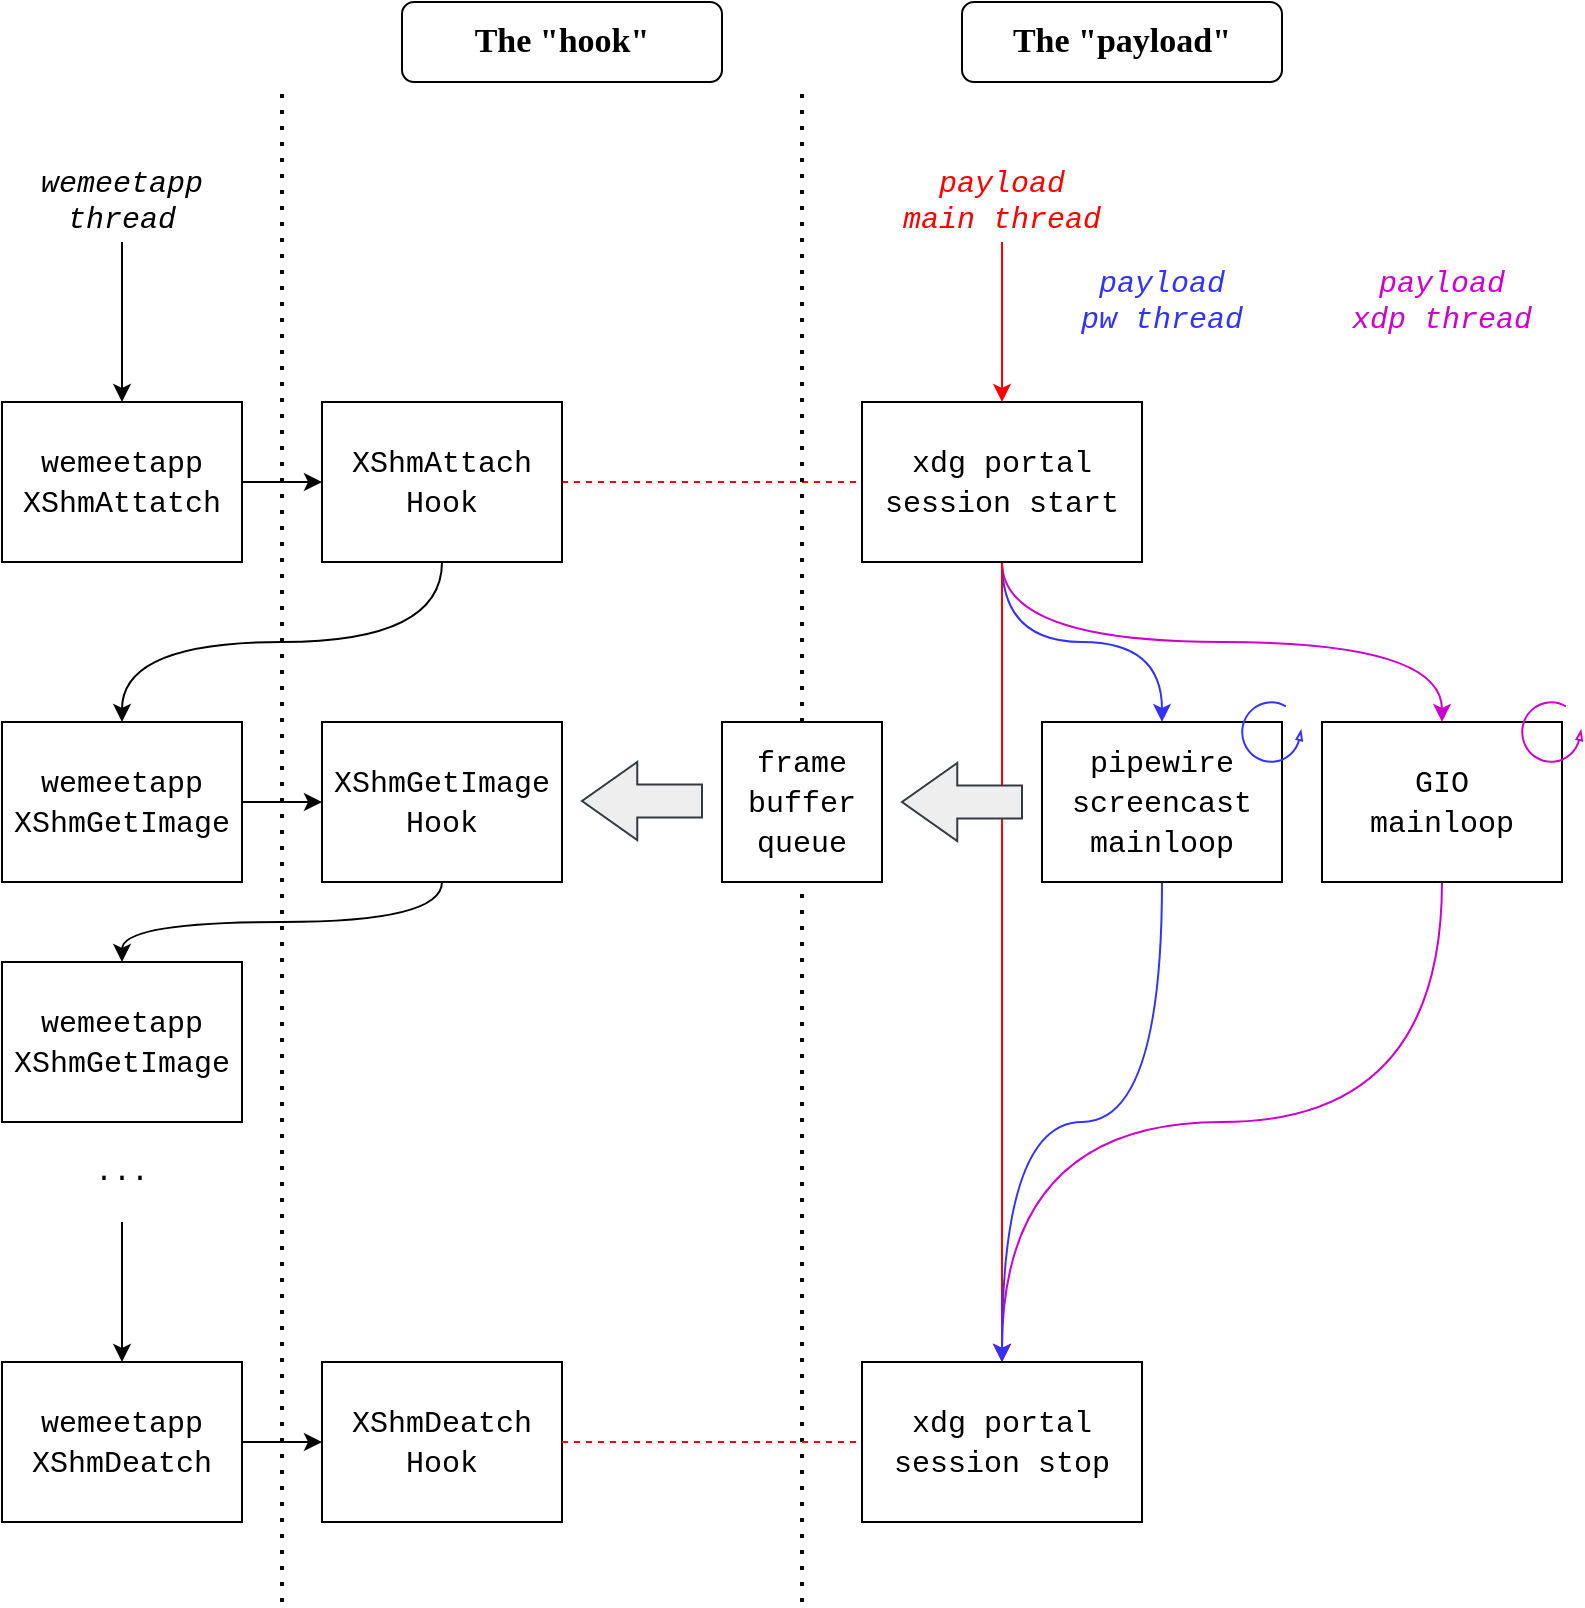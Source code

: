 <mxfile version="24.7.17">
  <diagram id="QxI6x2kkWF_3HJUFSAka" name="Page-1">
    <mxGraphModel dx="2072" dy="1189" grid="1" gridSize="10" guides="1" tooltips="1" connect="1" arrows="1" fold="1" page="1" pageScale="1" pageWidth="850" pageHeight="1100" math="0" shadow="0">
      <root>
        <mxCell id="0" />
        <mxCell id="1" parent="0" />
        <mxCell id="15" style="edgeStyle=none;html=1;exitX=1;exitY=0.5;exitDx=0;exitDy=0;entryX=0;entryY=0.5;entryDx=0;entryDy=0;fontFamily=Courier New;fontSize=15;" parent="1" source="2" target="14" edge="1">
          <mxGeometry relative="1" as="geometry" />
        </mxCell>
        <mxCell id="2" value="&lt;font style=&quot;font-size: 15px;&quot;&gt;&lt;font face=&quot;Courier New&quot; style=&quot;font-size: 15px;&quot;&gt;wemeetapp&lt;br style=&quot;font-size: 15px;&quot;&gt;XShmAttatch&lt;/font&gt;&lt;br style=&quot;font-size: 15px;&quot;&gt;&lt;/font&gt;" style="rounded=0;whiteSpace=wrap;html=1;fontSize=15;" parent="1" vertex="1">
          <mxGeometry x="120" y="360" width="120" height="80" as="geometry" />
        </mxCell>
        <mxCell id="43" style="edgeStyle=orthogonalEdgeStyle;curved=1;rounded=1;html=1;exitX=1;exitY=0.5;exitDx=0;exitDy=0;entryX=0;entryY=0.5;entryDx=0;entryDy=0;strokeColor=#000000;fontFamily=Courier New;fontSize=15;fontColor=#FF0000;endArrow=classic;endFill=1;elbow=vertical;" parent="1" source="3" target="42" edge="1">
          <mxGeometry relative="1" as="geometry" />
        </mxCell>
        <mxCell id="3" value="&lt;font style=&quot;font-size: 15px;&quot;&gt;&lt;font face=&quot;Courier New&quot; style=&quot;font-size: 15px;&quot;&gt;wemeetapp&lt;br style=&quot;font-size: 15px;&quot;&gt;XShmGetImage&lt;/font&gt;&lt;br style=&quot;font-size: 15px;&quot;&gt;&lt;/font&gt;" style="rounded=0;whiteSpace=wrap;html=1;fontSize=15;" parent="1" vertex="1">
          <mxGeometry x="120" y="520" width="120" height="80" as="geometry" />
        </mxCell>
        <mxCell id="4" value="&lt;font style=&quot;font-size: 15px;&quot;&gt;&lt;font face=&quot;Courier New&quot; style=&quot;font-size: 15px;&quot;&gt;wemeetapp&lt;br style=&quot;font-size: 15px;&quot;&gt;XShmGetImage&lt;/font&gt;&lt;br style=&quot;font-size: 15px;&quot;&gt;&lt;/font&gt;" style="rounded=0;whiteSpace=wrap;html=1;fontSize=15;" parent="1" vertex="1">
          <mxGeometry x="120" y="640" width="120" height="80" as="geometry" />
        </mxCell>
        <mxCell id="5" value="" style="endArrow=classic;html=1;fontFamily=Courier New;fontSize=15;exitX=0.5;exitY=1;exitDx=0;exitDy=0;" parent="1" source="8" edge="1">
          <mxGeometry width="50" height="50" relative="1" as="geometry">
            <mxPoint x="179.5" y="280" as="sourcePoint" />
            <mxPoint x="180" y="360" as="targetPoint" />
          </mxGeometry>
        </mxCell>
        <mxCell id="7" value="" style="endArrow=none;dashed=1;html=1;dashPattern=1 3;strokeWidth=2;fontFamily=Courier New;fontSize=14;" parent="1" edge="1">
          <mxGeometry width="50" height="50" relative="1" as="geometry">
            <mxPoint x="260" y="960" as="sourcePoint" />
            <mxPoint x="260" y="200" as="targetPoint" />
          </mxGeometry>
        </mxCell>
        <mxCell id="8" value="wemeetapp&lt;br style=&quot;font-size: 15px;&quot;&gt;thread" style="text;html=1;strokeColor=none;fillColor=none;align=center;verticalAlign=middle;whiteSpace=wrap;rounded=0;fontFamily=Courier New;fontSize=15;fontStyle=2" parent="1" vertex="1">
          <mxGeometry x="120" y="240" width="120" height="40" as="geometry" />
        </mxCell>
        <mxCell id="39" style="edgeStyle=orthogonalEdgeStyle;curved=1;rounded=1;html=1;exitX=1;exitY=0.5;exitDx=0;exitDy=0;entryX=0;entryY=0.5;entryDx=0;entryDy=0;strokeColor=#000000;fontFamily=Courier New;fontSize=15;fontColor=#FF0000;endArrow=classic;endFill=1;elbow=vertical;" parent="1" source="12" target="38" edge="1">
          <mxGeometry relative="1" as="geometry" />
        </mxCell>
        <mxCell id="12" value="&lt;font style=&quot;font-size: 15px;&quot;&gt;&lt;font face=&quot;Courier New&quot; style=&quot;font-size: 15px;&quot;&gt;wemeetapp&lt;br style=&quot;font-size: 15px;&quot;&gt;XShmDeatch&lt;/font&gt;&lt;br style=&quot;font-size: 15px;&quot;&gt;&lt;/font&gt;" style="rounded=0;whiteSpace=wrap;html=1;fontSize=15;" parent="1" vertex="1">
          <mxGeometry x="120" y="840" width="120" height="80" as="geometry" />
        </mxCell>
        <mxCell id="13" value="" style="endArrow=classic;html=1;fontFamily=Courier New;fontSize=15;entryX=0.5;entryY=0;entryDx=0;entryDy=0;" parent="1" target="12" edge="1">
          <mxGeometry width="50" height="50" relative="1" as="geometry">
            <mxPoint x="180" y="770" as="sourcePoint" />
            <mxPoint x="190" y="690" as="targetPoint" />
          </mxGeometry>
        </mxCell>
        <mxCell id="16" style="edgeStyle=orthogonalEdgeStyle;html=1;exitX=0.5;exitY=1;exitDx=0;exitDy=0;entryX=0.5;entryY=0;entryDx=0;entryDy=0;fontFamily=Courier New;fontSize=15;curved=1;" parent="1" source="14" target="3" edge="1">
          <mxGeometry relative="1" as="geometry" />
        </mxCell>
        <mxCell id="20" style="edgeStyle=orthogonalEdgeStyle;html=1;exitX=1;exitY=0.5;exitDx=0;exitDy=0;entryX=0;entryY=0.5;entryDx=0;entryDy=0;strokeColor=#FF0000;fontFamily=Courier New;fontSize=15;fontColor=#FF0000;rounded=0;endArrow=none;endFill=0;dashed=1;" parent="1" source="14" target="17" edge="1">
          <mxGeometry relative="1" as="geometry" />
        </mxCell>
        <mxCell id="14" value="&lt;font style=&quot;font-size: 15px;&quot;&gt;&lt;font face=&quot;Courier New&quot;&gt;&lt;font style=&quot;font-size: 15px;&quot;&gt;XShmAttach&lt;br style=&quot;font-size: 15px;&quot;&gt;&lt;/font&gt;Hook&lt;/font&gt;&lt;br style=&quot;font-size: 15px;&quot;&gt;&lt;/font&gt;" style="rounded=0;whiteSpace=wrap;html=1;fontSize=15;" parent="1" vertex="1">
          <mxGeometry x="280" y="360" width="120" height="80" as="geometry" />
        </mxCell>
        <mxCell id="23" style="edgeStyle=orthogonalEdgeStyle;html=1;exitX=0.5;exitY=1;exitDx=0;exitDy=0;entryX=0.5;entryY=0;entryDx=0;entryDy=0;strokeColor=#CC00CC;fontFamily=Courier New;fontSize=15;fontColor=#CC00CC;endArrow=classic;endFill=1;curved=1;" parent="1" source="17" target="21" edge="1">
          <mxGeometry relative="1" as="geometry" />
        </mxCell>
        <mxCell id="24" style="edgeStyle=orthogonalEdgeStyle;curved=1;html=1;exitX=0.5;exitY=1;exitDx=0;exitDy=0;entryX=0.5;entryY=0;entryDx=0;entryDy=0;strokeColor=#3333FF;fontFamily=Courier New;fontSize=15;fontColor=#FF0000;endArrow=classic;endFill=1;" parent="1" source="17" target="22" edge="1">
          <mxGeometry relative="1" as="geometry" />
        </mxCell>
        <mxCell id="33" style="edgeStyle=orthogonalEdgeStyle;curved=1;html=1;exitX=0.5;exitY=1;exitDx=0;exitDy=0;strokeColor=#FF0000;fontFamily=Courier New;fontSize=15;fontColor=#FF0000;endArrow=classic;endFill=1;" parent="1" source="17" target="32" edge="1">
          <mxGeometry relative="1" as="geometry" />
        </mxCell>
        <mxCell id="17" value="&lt;font style=&quot;font-size: 15px;&quot;&gt;&lt;font face=&quot;Courier New&quot; style=&quot;font-size: 15px;&quot;&gt;&lt;font style=&quot;font-size: 15px;&quot;&gt;xdg portal&lt;br style=&quot;font-size: 15px;&quot;&gt;&lt;/font&gt;session start&lt;/font&gt;&lt;br style=&quot;font-size: 15px;&quot;&gt;&lt;/font&gt;" style="rounded=0;whiteSpace=wrap;html=1;fontSize=15;" parent="1" vertex="1">
          <mxGeometry x="550" y="360" width="140" height="80" as="geometry" />
        </mxCell>
        <mxCell id="18" value="" style="endArrow=classic;html=1;fontFamily=Courier New;fontSize=15;entryX=0.5;entryY=0;entryDx=0;entryDy=0;strokeColor=#FF0000;exitX=0.5;exitY=1;exitDx=0;exitDy=0;" parent="1" source="19" target="17" edge="1">
          <mxGeometry width="50" height="50" relative="1" as="geometry">
            <mxPoint x="620" y="310" as="sourcePoint" />
            <mxPoint x="619.91" y="330" as="targetPoint" />
          </mxGeometry>
        </mxCell>
        <mxCell id="19" value="payload&lt;br style=&quot;font-size: 15px;&quot;&gt;main thread" style="text;html=1;strokeColor=none;fillColor=none;align=center;verticalAlign=middle;whiteSpace=wrap;rounded=0;fontFamily=Courier New;fontSize=15;fontColor=#FF0000;fontStyle=2" parent="1" vertex="1">
          <mxGeometry x="560" y="240" width="120" height="40" as="geometry" />
        </mxCell>
        <mxCell id="35" style="edgeStyle=orthogonalEdgeStyle;curved=1;rounded=1;html=1;exitX=0.5;exitY=1;exitDx=0;exitDy=0;entryX=0.5;entryY=0;entryDx=0;entryDy=0;strokeColor=#CC00CC;fontFamily=Courier New;fontSize=15;fontColor=#CC00CC;endArrow=classic;endFill=1;elbow=vertical;" parent="1" source="21" target="32" edge="1">
          <mxGeometry relative="1" as="geometry" />
        </mxCell>
        <mxCell id="21" value="&lt;font style=&quot;font-size: 15px;&quot;&gt;&lt;font face=&quot;Courier New&quot;&gt;&lt;font style=&quot;font-size: 15px;&quot;&gt;GIO&lt;br style=&quot;font-size: 15px;&quot;&gt;&lt;/font&gt;mainloop&lt;/font&gt;&lt;br style=&quot;font-size: 15px;&quot;&gt;&lt;/font&gt;" style="rounded=0;whiteSpace=wrap;html=1;fontSize=15;" parent="1" vertex="1">
          <mxGeometry x="780" y="520" width="120" height="80" as="geometry" />
        </mxCell>
        <mxCell id="34" style="html=1;exitX=0.5;exitY=1;exitDx=0;exitDy=0;strokeColor=#3333FF;fontFamily=Courier New;fontSize=15;fontColor=#FF0000;endArrow=classic;endFill=1;edgeStyle=orthogonalEdgeStyle;elbow=vertical;rounded=1;curved=1;entryX=0.5;entryY=0;entryDx=0;entryDy=0;" parent="1" source="22" target="32" edge="1">
          <mxGeometry relative="1" as="geometry">
            <mxPoint x="700" y="830" as="targetPoint" />
          </mxGeometry>
        </mxCell>
        <mxCell id="22" value="&lt;font style=&quot;font-size: 15px;&quot;&gt;&lt;font face=&quot;Courier New&quot;&gt;&lt;font style=&quot;font-size: 15px;&quot;&gt;pipewire&lt;br style=&quot;font-size: 15px;&quot;&gt;&lt;/font&gt;screencast&lt;br style=&quot;font-size: 15px;&quot;&gt;mainloop&lt;/font&gt;&lt;br style=&quot;font-size: 15px;&quot;&gt;&lt;/font&gt;" style="rounded=0;whiteSpace=wrap;html=1;fontSize=15;" parent="1" vertex="1">
          <mxGeometry x="640" y="520" width="120" height="80" as="geometry" />
        </mxCell>
        <mxCell id="28" value="" style="endArrow=none;dashed=1;html=1;dashPattern=1 3;strokeWidth=2;fontFamily=Courier New;fontSize=14;" parent="1" edge="1">
          <mxGeometry width="50" height="50" relative="1" as="geometry">
            <mxPoint x="520" y="960" as="sourcePoint" />
            <mxPoint x="520" y="200" as="targetPoint" />
          </mxGeometry>
        </mxCell>
        <mxCell id="29" value="" style="verticalLabelPosition=bottom;html=1;verticalAlign=top;strokeWidth=1;shape=mxgraph.lean_mapping.physical_pull;pointerEvents=1;fontFamily=Courier New;fontSize=15;fontColor=#FF0000;fillColor=none;strokeColor=#3333FF;" parent="1" vertex="1">
          <mxGeometry x="740" y="510" width="30" height="30" as="geometry" />
        </mxCell>
        <mxCell id="31" value="" style="verticalLabelPosition=bottom;html=1;verticalAlign=top;strokeWidth=1;shape=mxgraph.lean_mapping.physical_pull;pointerEvents=1;fontFamily=Courier New;fontSize=15;fontColor=#CC00CC;fillColor=none;strokeColor=#CC00CC;" parent="1" vertex="1">
          <mxGeometry x="880" y="510" width="30" height="30" as="geometry" />
        </mxCell>
        <mxCell id="32" value="&lt;font style=&quot;font-size: 15px;&quot;&gt;&lt;font face=&quot;Courier New&quot; style=&quot;font-size: 15px;&quot;&gt;&lt;font style=&quot;font-size: 15px;&quot;&gt;xdg portal&lt;br style=&quot;font-size: 15px;&quot;&gt;&lt;/font&gt;session stop&lt;/font&gt;&lt;br style=&quot;font-size: 15px;&quot;&gt;&lt;/font&gt;" style="rounded=0;whiteSpace=wrap;html=1;fontSize=15;" parent="1" vertex="1">
          <mxGeometry x="550" y="840" width="140" height="80" as="geometry" />
        </mxCell>
        <mxCell id="38" value="&lt;font style=&quot;font-size: 15px;&quot;&gt;&lt;font face=&quot;Courier New&quot;&gt;&lt;span style=&quot;font-size: 15px;&quot;&gt;XShmDeatch&lt;/span&gt;&lt;font style=&quot;font-size: 15px;&quot;&gt;&lt;br style=&quot;font-size: 15px;&quot;&gt;&lt;/font&gt;Hook&lt;/font&gt;&lt;br style=&quot;font-size: 15px;&quot;&gt;&lt;/font&gt;" style="rounded=0;whiteSpace=wrap;html=1;fontSize=15;" parent="1" vertex="1">
          <mxGeometry x="280" y="840" width="120" height="80" as="geometry" />
        </mxCell>
        <mxCell id="40" value="&lt;font color=&quot;#000000&quot; style=&quot;font-size: 15px;&quot;&gt;...&lt;/font&gt;" style="text;whiteSpace=wrap;html=1;fontSize=15;fontFamily=Courier New;fontColor=#FF0000;align=center;" parent="1" vertex="1">
          <mxGeometry x="140" y="730" width="80" height="30" as="geometry" />
        </mxCell>
        <mxCell id="41" style="edgeStyle=orthogonalEdgeStyle;html=1;entryX=0;entryY=0.5;entryDx=0;entryDy=0;strokeColor=#FF0000;fontFamily=Courier New;fontSize=15;fontColor=#FF0000;rounded=0;endArrow=none;endFill=0;dashed=1;exitX=1;exitY=0.5;exitDx=0;exitDy=0;" parent="1" source="38" target="32" edge="1">
          <mxGeometry relative="1" as="geometry">
            <mxPoint x="410" y="920" as="sourcePoint" />
            <mxPoint x="440" y="879.5" as="targetPoint" />
          </mxGeometry>
        </mxCell>
        <mxCell id="44" style="edgeStyle=orthogonalEdgeStyle;curved=1;rounded=1;html=1;exitX=0.5;exitY=1;exitDx=0;exitDy=0;entryX=0.5;entryY=0;entryDx=0;entryDy=0;strokeColor=#000000;fontFamily=Courier New;fontSize=15;fontColor=#FF0000;endArrow=classic;endFill=1;elbow=vertical;" parent="1" source="42" target="4" edge="1">
          <mxGeometry relative="1" as="geometry" />
        </mxCell>
        <mxCell id="42" value="&lt;font style=&quot;font-size: 15px;&quot;&gt;&lt;font face=&quot;Courier New&quot;&gt;XShmGetImage&lt;font style=&quot;font-size: 15px;&quot;&gt;&lt;br style=&quot;font-size: 15px;&quot;&gt;&lt;/font&gt;Hook&lt;/font&gt;&lt;br style=&quot;font-size: 15px;&quot;&gt;&lt;/font&gt;" style="rounded=0;whiteSpace=wrap;html=1;fontSize=15;" parent="1" vertex="1">
          <mxGeometry x="280" y="520" width="120" height="80" as="geometry" />
        </mxCell>
        <mxCell id="46" value="&lt;span&gt;&lt;font color=&quot;#000000&quot; style=&quot;font-size: 17px;&quot;&gt;The &quot;hook&quot;&lt;/font&gt;&lt;/span&gt;" style="rounded=1;whiteSpace=wrap;html=1;strokeColor=#000000;strokeWidth=1;fontFamily=Times New Roman;fontSize=14;fontColor=#FF0000;fillColor=none;verticalAlign=middle;fontStyle=1" parent="1" vertex="1">
          <mxGeometry x="320" y="160" width="160" height="40" as="geometry" />
        </mxCell>
        <mxCell id="48" value="&lt;span&gt;&lt;font color=&quot;#000000&quot; style=&quot;font-size: 17px;&quot;&gt;The &quot;payload&quot;&lt;/font&gt;&lt;/span&gt;" style="rounded=1;whiteSpace=wrap;html=1;strokeColor=#000000;strokeWidth=1;fontFamily=Times New Roman;fontSize=14;fontColor=#FF0000;fillColor=none;verticalAlign=middle;fontStyle=1" parent="1" vertex="1">
          <mxGeometry x="600" y="160" width="160" height="40" as="geometry" />
        </mxCell>
        <mxCell id="49" value="&lt;font face=&quot;Courier New&quot; style=&quot;font-size: 15px;&quot;&gt;&lt;font style=&quot;font-size: 15px;&quot;&gt;frame&lt;br style=&quot;font-size: 15px;&quot;&gt;&lt;/font&gt;buffer&lt;br style=&quot;font-size: 15px;&quot;&gt;queue&lt;/font&gt;" style="rounded=0;whiteSpace=wrap;html=1;strokeColor=#000000;strokeWidth=1;fontFamily=Helvetica;fontSize=15;fontColor=#000000;fillColor=default;" parent="1" vertex="1">
          <mxGeometry x="480" y="520" width="80" height="80" as="geometry" />
        </mxCell>
        <mxCell id="52" value="" style="html=1;shadow=0;dashed=0;align=center;verticalAlign=middle;shape=mxgraph.arrows2.arrow;dy=0.58;dx=27.63;flipH=1;notch=0;strokeColor=#36393d;strokeWidth=1;fontFamily=Courier New;fontSize=15;fillColor=#eeeeee;" parent="1" vertex="1">
          <mxGeometry x="570" y="540.5" width="60" height="39" as="geometry" />
        </mxCell>
        <mxCell id="53" value="" style="html=1;shadow=0;dashed=0;align=center;verticalAlign=middle;shape=mxgraph.arrows2.arrow;dy=0.58;dx=27.63;flipH=1;notch=0;strokeColor=#36393d;strokeWidth=1;fontFamily=Courier New;fontSize=15;fillColor=#eeeeee;" parent="1" vertex="1">
          <mxGeometry x="410" y="540" width="60" height="39" as="geometry" />
        </mxCell>
        <mxCell id="54" value="&lt;font face=&quot;Courier New&quot;&gt;payload&lt;br style=&quot;font-size: 15px;&quot;&gt;pw thread&lt;/font&gt;" style="text;html=1;strokeColor=none;fillColor=none;align=center;verticalAlign=middle;whiteSpace=wrap;rounded=0;fontFamily=Courier New;fontSize=15;fontColor=#3333FF;fontStyle=2" parent="1" vertex="1">
          <mxGeometry x="640" y="290" width="120" height="40" as="geometry" />
        </mxCell>
        <mxCell id="55" value="&lt;font face=&quot;Courier New&quot;&gt;payload&lt;br style=&quot;font-size: 15px;&quot;&gt;xdp thread&lt;/font&gt;" style="text;html=1;strokeColor=none;fillColor=none;align=center;verticalAlign=middle;whiteSpace=wrap;rounded=0;fontFamily=Courier New;fontSize=15;fontColor=#CC00CC;fontStyle=2" parent="1" vertex="1">
          <mxGeometry x="780" y="290" width="120" height="40" as="geometry" />
        </mxCell>
      </root>
    </mxGraphModel>
  </diagram>
</mxfile>
